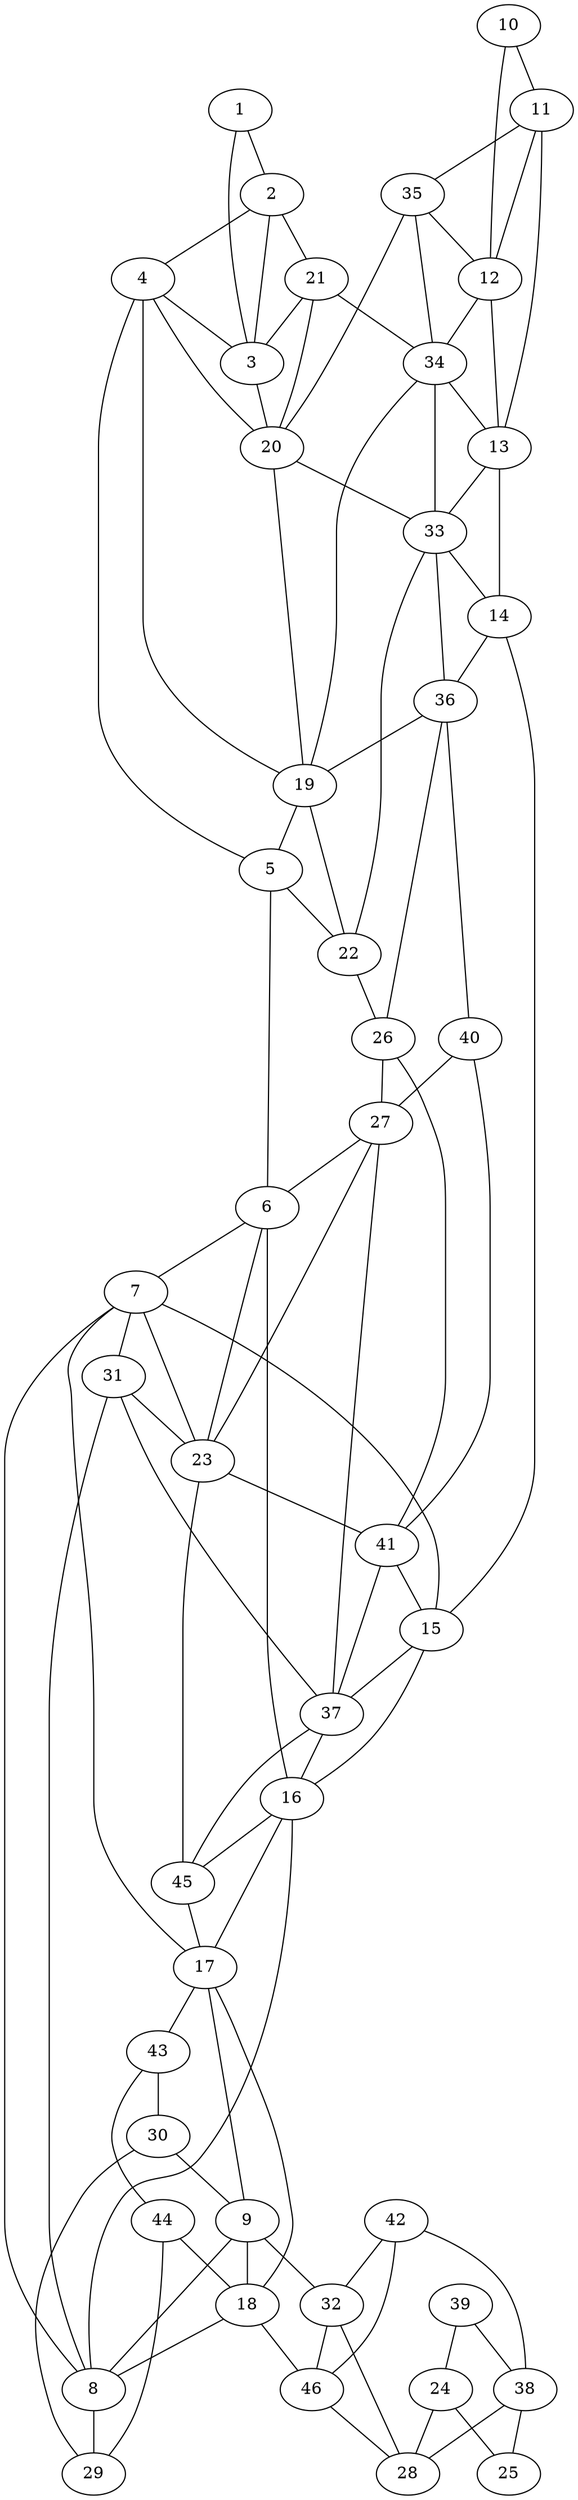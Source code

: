 graph pdb1lkz {
	1	 [aaLength=13,
		sequence=TQDELKKAVGWAA,
		type=0];
	2	 [aaLength=4,
		sequence=LQYV,
		type=0];
	1 -- 2	 [distance0="16.10547",
		frequency=1,
		type0=1];
	3	 [aaLength=13,
		sequence=GSTAAHFIDALGT,
		type=0];
	1 -- 3	 [distance0="27.26044",
		frequency=1,
		type0=2];
	4	 [aaLength=11,
		sequence=SDASTEKLKSL,
		type=0];
	2 -- 4	 [distance0="44.55939",
		frequency=1,
		type0=3];
	21	 [aaLength=4,
		sequence=IVGV,
		type=1];
	2 -- 21	 [distance0="4.0",
		frequency=1,
		type0=4];
	3 -- 2	 [distance0="17.30918",
		frequency=1,
		type0=1];
	20	 [aaLength=4,
		sequence=GAVS,
		type=1];
	3 -- 20	 [distance0="6.0",
		frequency=1,
		type0=4];
	4 -- 3	 [distance0="27.80497",
		frequency=1,
		type0=2];
	5	 [aaLength=5,
		sequence=DLNEV,
		type=0];
	4 -- 5	 [distance0="16.47474",
		frequency=1,
		type0=1];
	19	 [aaLength=2,
		sequence=VF,
		type=1];
	4 -- 19	 [distance0="3.0",
		frequency=1,
		type0=4];
	6	 [aaLength=11,
		sequence=ALTREKIIASV,
		type=0];
	5 -- 6	 [distance0="32.72398",
		frequency=1,
		type0=2];
	22	 [aaLength=6,
		sequence=LGIYVD,
		type=1];
	5 -- 22	 [distance0="2.0",
		frequency=1,
		type0=4];
	7	 [aaLength=3,
		sequence=SKQ,
		type=0];
	6 -- 7	 [distance0="23.28559",
		frequency=1,
		type0=2];
	16	 [aaLength=3,
		sequence=SKQ,
		type=0];
	6 -- 16	 [distance0="26.75386",
		frequency=1,
		type0=3];
	23	 [aaLength=9,
		sequence=AEKFICIAD,
		type=1];
	6 -- 23	 [distance0="0.0",
		frequency=1,
		type0=5];
	31	 [aaLength=5,
		sequence=LPVEV,
		type=1];
	7 -- 31	 [distance0="8.0",
		frequency=1,
		type0=4];
	8	 [aaLength=13,
		sequence=ARSAVARQLVKLG,
		type=0];
	8 -- 7	 [distance0="30.32033",
		frequency=1,
		type0=3];
	8 -- 16	 [distance0="21.62056",
		frequency=1,
		type0=1];
	29	 [aaLength=4,
		sequence=RPEY,
		type=1];
	8 -- 29	 [distance0="1.0",
		frequency=1,
		type0=4];
	9	 [aaLength=11,
		sequence=DPIAXENAINA,
		type=0];
	9 -- 8	 [distance0="42.2819",
		frequency=1,
		type0=2];
	17	 [aaLength=12,
		sequence=ARSAVARQLVKL,
		type=0];
	9 -- 17	 [distance0="42.92084",
		frequency=1,
		type0=3];
	18	 [aaLength=11,
		sequence=DPIAXENAINA,
		type=0];
	9 -- 18	 [distance0="4.174864",
		frequency=1,
		type0=1];
	32	 [aaLength=4,
		sequence=VVTV,
		type=1];
	9 -- 32	 [distance0="3.0",
		frequency=1,
		type0=4];
	10	 [aaLength=13,
		sequence=TQDELKKAVGWAA,
		type=0];
	11	 [aaLength=4,
		sequence=LQYV,
		type=0];
	10 -- 11	 [distance0="17.88183",
		distance1="0.0",
		frequency=2,
		type0=1,
		type1=5];
	12	 [aaLength=13,
		sequence=GSTAAHFIDALGT,
		type=0];
	10 -- 12	 [distance0="27.05423",
		frequency=1,
		type0=2];
	13	 [aaLength=10,
		sequence=SDASTEKLKS,
		type=0];
	11 -- 13	 [distance0="41.82737",
		frequency=1,
		type0=3];
	11 -- 12	 [distance0="17.60426",
		frequency=1,
		type0=1];
	35	 [aaLength=4,
		sequence=IVGV,
		type=1];
	11 -- 35	 [distance0="4.0",
		frequency=1,
		type0=4];
	12 -- 13	 [distance0="24.98552",
		frequency=1,
		type0=2];
	34	 [aaLength=4,
		sequence=GAVS,
		type=1];
	12 -- 34	 [distance0="6.0",
		frequency=1,
		type0=4];
	14	 [aaLength=5,
		sequence=DLNEV,
		type=0];
	13 -- 14	 [distance0="18.59215",
		frequency=1,
		type0=1];
	33	 [aaLength=2,
		sequence=VF,
		type=1];
	13 -- 33	 [distance0="4.0",
		frequency=1,
		type0=4];
	15	 [aaLength=11,
		sequence=ALTREKIIASV,
		type=0];
	14 -- 15	 [distance0="31.4997",
		frequency=1,
		type0=2];
	36	 [aaLength=6,
		sequence=LGIYVD,
		type=1];
	14 -- 36	 [distance0="2.0",
		frequency=1,
		type0=4];
	15 -- 7	 [distance0="30.0728",
		frequency=1,
		type0=3];
	15 -- 16	 [distance0="21.08388",
		frequency=1,
		type0=2];
	37	 [aaLength=9,
		sequence=AEKFICIAD,
		type=1];
	15 -- 37	 [distance0="0.0",
		frequency=1,
		type0=5];
	45	 [aaLength=5,
		sequence=LPVEV,
		type=1];
	16 -- 45	 [distance0="8.0",
		frequency=1,
		type0=4];
	17 -- 7	 [distance0="24.49698",
		frequency=1,
		type0=1];
	17 -- 16	 [distance0="27.31459",
		frequency=1,
		type0=2];
	43	 [aaLength=4,
		sequence=RPEY,
		type=1];
	17 -- 43	 [distance0="2.0",
		frequency=1,
		type0=4];
	18 -- 8	 [distance0="41.85346",
		frequency=1,
		type0=2];
	18 -- 17	 [distance0="41.88793",
		frequency=1,
		type0=3];
	46	 [aaLength=4,
		sequence=VVTV,
		type=1];
	18 -- 46	 [distance0="3.0",
		frequency=1,
		type0=4];
	19 -- 5	 [distance0="0.0",
		frequency=1,
		type0=5];
	19 -- 22	 [distance0="9.0",
		frequency=1,
		type0=2];
	20 -- 4	 [distance0="1.0",
		frequency=1,
		type0=4];
	20 -- 19	 [distance0="19.0",
		frequency=1,
		type0=2];
	20 -- 33	 [distance0="19.0",
		frequency=1,
		type0=3];
	21 -- 3	 [distance0="2.0",
		frequency=1,
		type0=4];
	21 -- 20	 [distance0="25.0",
		frequency=1,
		type0=2];
	21 -- 34	 [distance0="25.0",
		frequency=1,
		type0=3];
	26	 [aaLength=2,
		sequence=EI,
		type=1];
	22 -- 26	 [distance0="9.0",
		distance1="3.0",
		frequency=2,
		type0=3,
		type1=4];
	23 -- 7	 [distance0="1.0",
		frequency=1,
		type0=4];
	27	 [aaLength=2,
		sequence=XI,
		type=1];
	23 -- 27	 [distance0="18.0",
		frequency=1,
		type0=2];
	41	 [aaLength=2,
		sequence=XI,
		type=1];
	23 -- 41	 [distance0="18.0",
		frequency=1,
		type0=3];
	24	 [aaLength=6,
		sequence=VALIGT,
		type=1];
	25	 [aaLength=6,
		sequence=GVKTIV,
		type=1];
	24 -- 25	 [distance0="8.0",
		distance1="2.0",
		frequency=2,
		type0=2,
		type1=4];
	28	 [aaLength=2,
		sequence=LF,
		type=1];
	24 -- 28	 [distance0="8.0",
		frequency=1,
		type0=3];
	26 -- 27	 [distance0="7.0",
		distance1="5.0",
		frequency=2,
		type0=2,
		type1=4];
	27 -- 6	 [distance0="5.0",
		frequency=1,
		type0=4];
	28 -- 32	 [distance0="5.0",
		frequency=1,
		type0=2];
	30	 [aaLength=6,
		sequence=VILDVH,
		type=1];
	29 -- 30	 [distance0="14.0",
		distance1="10.0",
		frequency=2,
		type0=2,
		type1=4];
	30 -- 9	 [distance0="5.0",
		frequency=1,
		type0=4];
	31 -- 8	 [distance0="3.0",
		frequency=1,
		type0=4];
	31 -- 23	 [distance0="21.0",
		frequency=1,
		type0=2];
	31 -- 37	 [distance0="21.0",
		frequency=1,
		type0=3];
	32 -- 46	 [distance0="0.0",
		frequency=1,
		type0=1];
	33 -- 14	 [distance0="0.0",
		frequency=1,
		type0=5];
	33 -- 22	 [distance0="9.0",
		frequency=1,
		type0=2];
	33 -- 36	 [distance0="9.0",
		frequency=1,
		type0=3];
	34 -- 13	 [distance0="1.0",
		frequency=1,
		type0=4];
	34 -- 19	 [distance0="19.0",
		frequency=1,
		type0=2];
	34 -- 33	 [distance0="19.0",
		frequency=1,
		type0=3];
	35 -- 12	 [distance0="2.0",
		frequency=1,
		type0=4];
	35 -- 20	 [distance0="25.0",
		frequency=1,
		type0=2];
	35 -- 34	 [distance0="25.0",
		frequency=1,
		type0=3];
	36 -- 19	 [distance0="9.0",
		frequency=1,
		type0=2];
	36 -- 26	 [distance0="9.0",
		frequency=1,
		type0=3];
	40	 [aaLength=2,
		sequence=EI,
		type=1];
	36 -- 40	 [distance0="3.0",
		frequency=1,
		type0=4];
	37 -- 16	 [distance0="1.0",
		frequency=1,
		type0=4];
	37 -- 27	 [distance0="18.0",
		frequency=1,
		type0=2];
	37 -- 41	 [distance0="18.0",
		frequency=1,
		type0=3];
	38	 [aaLength=6,
		sequence=VALIGT,
		type=1];
	38 -- 25	 [distance0="8.0",
		frequency=1,
		type0=2];
	38 -- 28	 [distance0="8.0",
		frequency=1,
		type0=3];
	39	 [aaLength=6,
		sequence=GVKTIV,
		type=1];
	39 -- 24	 [distance0="8.0",
		frequency=1,
		type0=2];
	39 -- 38	 [distance0="8.0",
		frequency=1,
		type0=3];
	40 -- 27	 [distance0="7.0",
		frequency=1,
		type0=2];
	40 -- 41	 [distance0="7.0",
		distance1="5.0",
		frequency=2,
		type0=3,
		type1=4];
	41 -- 15	 [distance0="5.0",
		frequency=1,
		type0=4];
	41 -- 26	 [distance0="7.0",
		frequency=1,
		type0=2];
	42	 [aaLength=2,
		sequence=LF,
		type=1];
	42 -- 32	 [distance0="5.0",
		frequency=1,
		type0=2];
	42 -- 38	 [distance0="6.0",
		frequency=1,
		type0=4];
	42 -- 46	 [distance0="5.0",
		frequency=1,
		type0=3];
	43 -- 30	 [distance0="14.0",
		frequency=1,
		type0=2];
	44	 [aaLength=6,
		sequence=VILDVH,
		type=1];
	43 -- 44	 [distance0="14.0",
		distance1="10.0",
		frequency=2,
		type0=3,
		type1=4];
	44 -- 18	 [distance0="5.0",
		frequency=1,
		type0=4];
	44 -- 29	 [distance0="14.0",
		frequency=1,
		type0=2];
	45 -- 17	 [distance0="3.0",
		frequency=1,
		type0=4];
	45 -- 23	 [distance0="21.0",
		frequency=1,
		type0=2];
	45 -- 37	 [distance0="21.0",
		frequency=1,
		type0=3];
	46 -- 28	 [distance0="5.0",
		frequency=1,
		type0=2];
}
